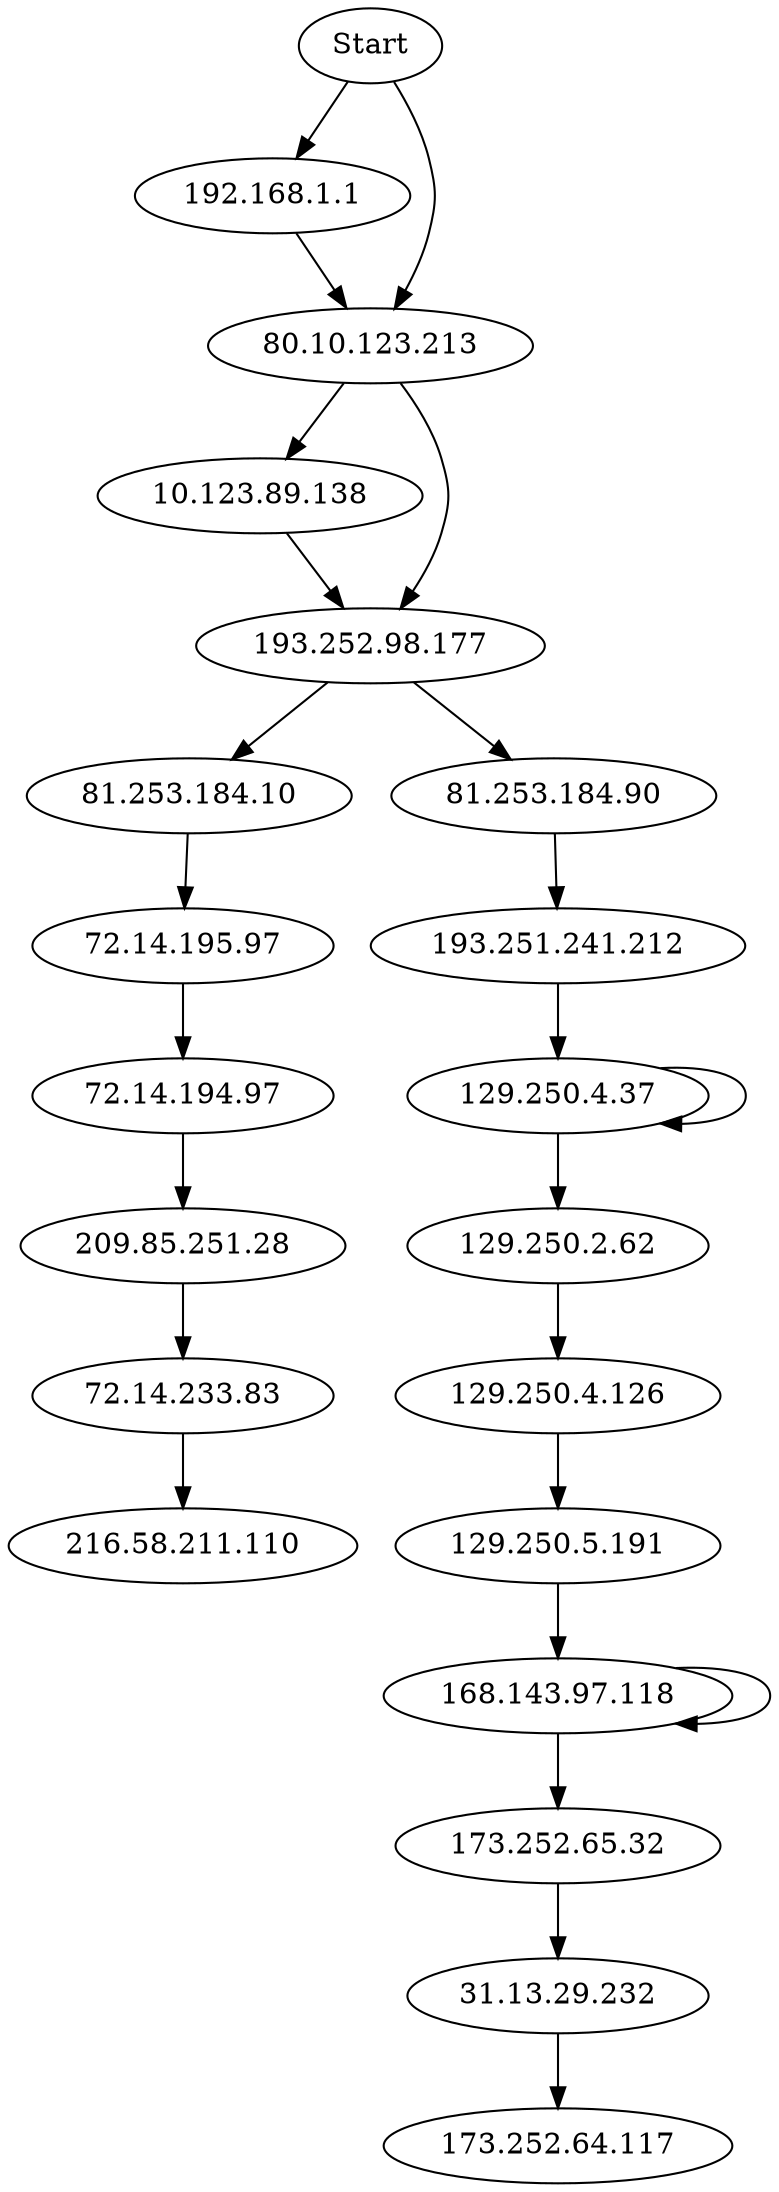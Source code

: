 digraph G {
"Start" -> "192.168.1.1"; 
"192.168.1.1" -> "80.10.123.213"; 
"80.10.123.213" -> "10.123.89.138"; 
"10.123.89.138" -> "193.252.98.177"; 
"193.252.98.177" -> "81.253.184.10"; 
"81.253.184.10" -> "72.14.195.97"; 
"72.14.195.97" -> "72.14.194.97"; 
"72.14.194.97" -> "209.85.251.28"; 
"209.85.251.28" -> "72.14.233.83"; 
"72.14.233.83" -> "216.58.211.110"; 
"Start" -> "80.10.123.213"; 
"80.10.123.213" -> "193.252.98.177"; 
"193.252.98.177" -> "81.253.184.90"; 
"81.253.184.90" -> "193.251.241.212"; 
"193.251.241.212" -> "129.250.4.37"; 
"129.250.4.37" -> "129.250.4.37"; 
"129.250.4.37" -> "129.250.2.62"; 
"129.250.2.62" -> "129.250.4.126"; 
"129.250.4.126" -> "129.250.5.191"; 
"129.250.5.191" -> "168.143.97.118"; 
"168.143.97.118" -> "168.143.97.118"; 
"168.143.97.118" -> "173.252.65.32"; 
"173.252.65.32" -> "31.13.29.232"; 
"31.13.29.232" -> "173.252.64.117"; 
}
